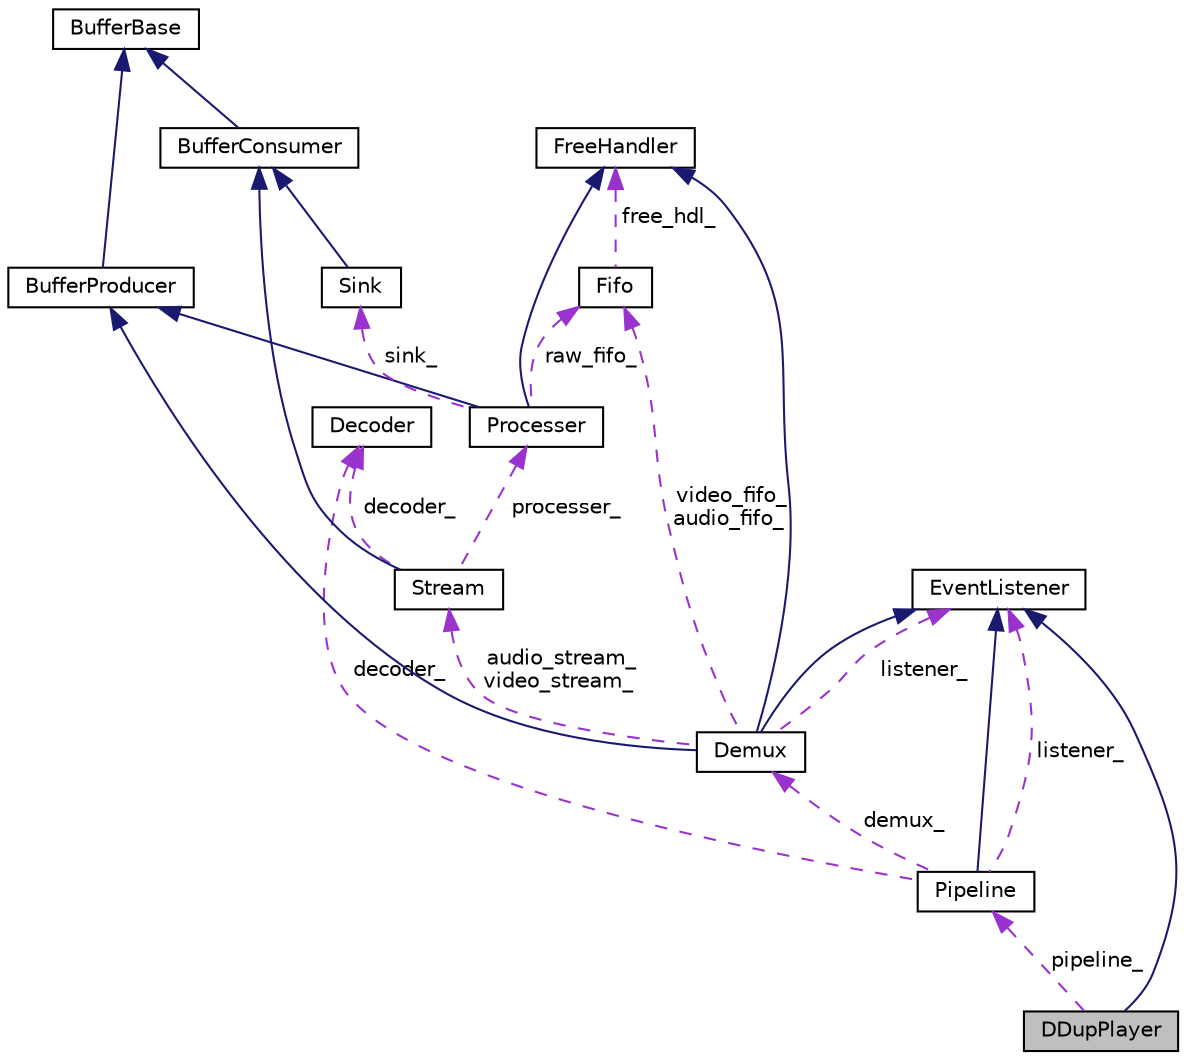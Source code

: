 digraph "DDupPlayer"
{
 // LATEX_PDF_SIZE
  edge [fontname="Helvetica",fontsize="10",labelfontname="Helvetica",labelfontsize="10"];
  node [fontname="Helvetica",fontsize="10",shape=record];
  Node1 [label="DDupPlayer",height=0.2,width=0.4,color="black", fillcolor="grey75", style="filled", fontcolor="black",tooltip=" "];
  Node2 -> Node1 [dir="back",color="midnightblue",fontsize="10",style="solid",fontname="Helvetica"];
  Node2 [label="EventListener",height=0.2,width=0.4,color="black", fillcolor="white", style="filled",URL="$class_event_listener.html",tooltip=" "];
  Node3 -> Node1 [dir="back",color="darkorchid3",fontsize="10",style="dashed",label=" pipeline_" ,fontname="Helvetica"];
  Node3 [label="Pipeline",height=0.2,width=0.4,color="black", fillcolor="white", style="filled",URL="$class_pipeline.html",tooltip=" "];
  Node2 -> Node3 [dir="back",color="midnightblue",fontsize="10",style="solid",fontname="Helvetica"];
  Node2 -> Node3 [dir="back",color="darkorchid3",fontsize="10",style="dashed",label=" listener_" ,fontname="Helvetica"];
  Node4 -> Node3 [dir="back",color="darkorchid3",fontsize="10",style="dashed",label=" decoder_" ,fontname="Helvetica"];
  Node4 [label="Decoder",height=0.2,width=0.4,color="black", fillcolor="white", style="filled",URL="$class_decoder.html",tooltip=" "];
  Node5 -> Node3 [dir="back",color="darkorchid3",fontsize="10",style="dashed",label=" demux_" ,fontname="Helvetica"];
  Node5 [label="Demux",height=0.2,width=0.4,color="black", fillcolor="white", style="filled",URL="$class_demux.html",tooltip=" "];
  Node2 -> Node5 [dir="back",color="midnightblue",fontsize="10",style="solid",fontname="Helvetica"];
  Node6 -> Node5 [dir="back",color="midnightblue",fontsize="10",style="solid",fontname="Helvetica"];
  Node6 [label="BufferProducer",height=0.2,width=0.4,color="black", fillcolor="white", style="filled",URL="$class_buffer_producer.html",tooltip=" "];
  Node7 -> Node6 [dir="back",color="midnightblue",fontsize="10",style="solid",fontname="Helvetica"];
  Node7 [label="BufferBase",height=0.2,width=0.4,color="black", fillcolor="white", style="filled",URL="$class_buffer_base.html",tooltip=" "];
  Node8 -> Node5 [dir="back",color="midnightblue",fontsize="10",style="solid",fontname="Helvetica"];
  Node8 [label="FreeHandler",height=0.2,width=0.4,color="black", fillcolor="white", style="filled",URL="$class_free_handler.html",tooltip=" "];
  Node2 -> Node5 [dir="back",color="darkorchid3",fontsize="10",style="dashed",label=" listener_" ,fontname="Helvetica"];
  Node9 -> Node5 [dir="back",color="darkorchid3",fontsize="10",style="dashed",label=" video_fifo_\naudio_fifo_" ,fontname="Helvetica"];
  Node9 [label="Fifo",height=0.2,width=0.4,color="black", fillcolor="white", style="filled",URL="$class_fifo.html",tooltip=" "];
  Node8 -> Node9 [dir="back",color="darkorchid3",fontsize="10",style="dashed",label=" free_hdl_" ,fontname="Helvetica"];
  Node10 -> Node5 [dir="back",color="darkorchid3",fontsize="10",style="dashed",label=" audio_stream_\nvideo_stream_" ,fontname="Helvetica"];
  Node10 [label="Stream",height=0.2,width=0.4,color="black", fillcolor="white", style="filled",URL="$class_stream.html",tooltip=" "];
  Node11 -> Node10 [dir="back",color="midnightblue",fontsize="10",style="solid",fontname="Helvetica"];
  Node11 [label="BufferConsumer",height=0.2,width=0.4,color="black", fillcolor="white", style="filled",URL="$class_buffer_consumer.html",tooltip=" "];
  Node7 -> Node11 [dir="back",color="midnightblue",fontsize="10",style="solid",fontname="Helvetica"];
  Node12 -> Node10 [dir="back",color="darkorchid3",fontsize="10",style="dashed",label=" processer_" ,fontname="Helvetica"];
  Node12 [label="Processer",height=0.2,width=0.4,color="black", fillcolor="white", style="filled",URL="$class_processer.html",tooltip=" "];
  Node6 -> Node12 [dir="back",color="midnightblue",fontsize="10",style="solid",fontname="Helvetica"];
  Node8 -> Node12 [dir="back",color="midnightblue",fontsize="10",style="solid",fontname="Helvetica"];
  Node13 -> Node12 [dir="back",color="darkorchid3",fontsize="10",style="dashed",label=" sink_" ,fontname="Helvetica"];
  Node13 [label="Sink",height=0.2,width=0.4,color="black", fillcolor="white", style="filled",URL="$class_sink.html",tooltip=" "];
  Node11 -> Node13 [dir="back",color="midnightblue",fontsize="10",style="solid",fontname="Helvetica"];
  Node9 -> Node12 [dir="back",color="darkorchid3",fontsize="10",style="dashed",label=" raw_fifo_" ,fontname="Helvetica"];
  Node4 -> Node10 [dir="back",color="darkorchid3",fontsize="10",style="dashed",label=" decoder_" ,fontname="Helvetica"];
}
